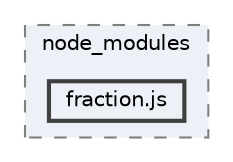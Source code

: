digraph "pkiclassroomrescheduler/src/main/frontend/node_modules/fraction.js"
{
 // LATEX_PDF_SIZE
  bgcolor="transparent";
  edge [fontname=Helvetica,fontsize=10,labelfontname=Helvetica,labelfontsize=10];
  node [fontname=Helvetica,fontsize=10,shape=box,height=0.2,width=0.4];
  compound=true
  subgraph clusterdir_72953eda66ccb3a2722c28e1c3e6c23b {
    graph [ bgcolor="#edf0f7", pencolor="grey50", label="node_modules", fontname=Helvetica,fontsize=10 style="filled,dashed", URL="dir_72953eda66ccb3a2722c28e1c3e6c23b.html",tooltip=""]
  dir_7dc069492b031a1e5ad9359913cd6f83 [label="fraction.js", fillcolor="#edf0f7", color="grey25", style="filled,bold", URL="dir_7dc069492b031a1e5ad9359913cd6f83.html",tooltip=""];
  }
}
